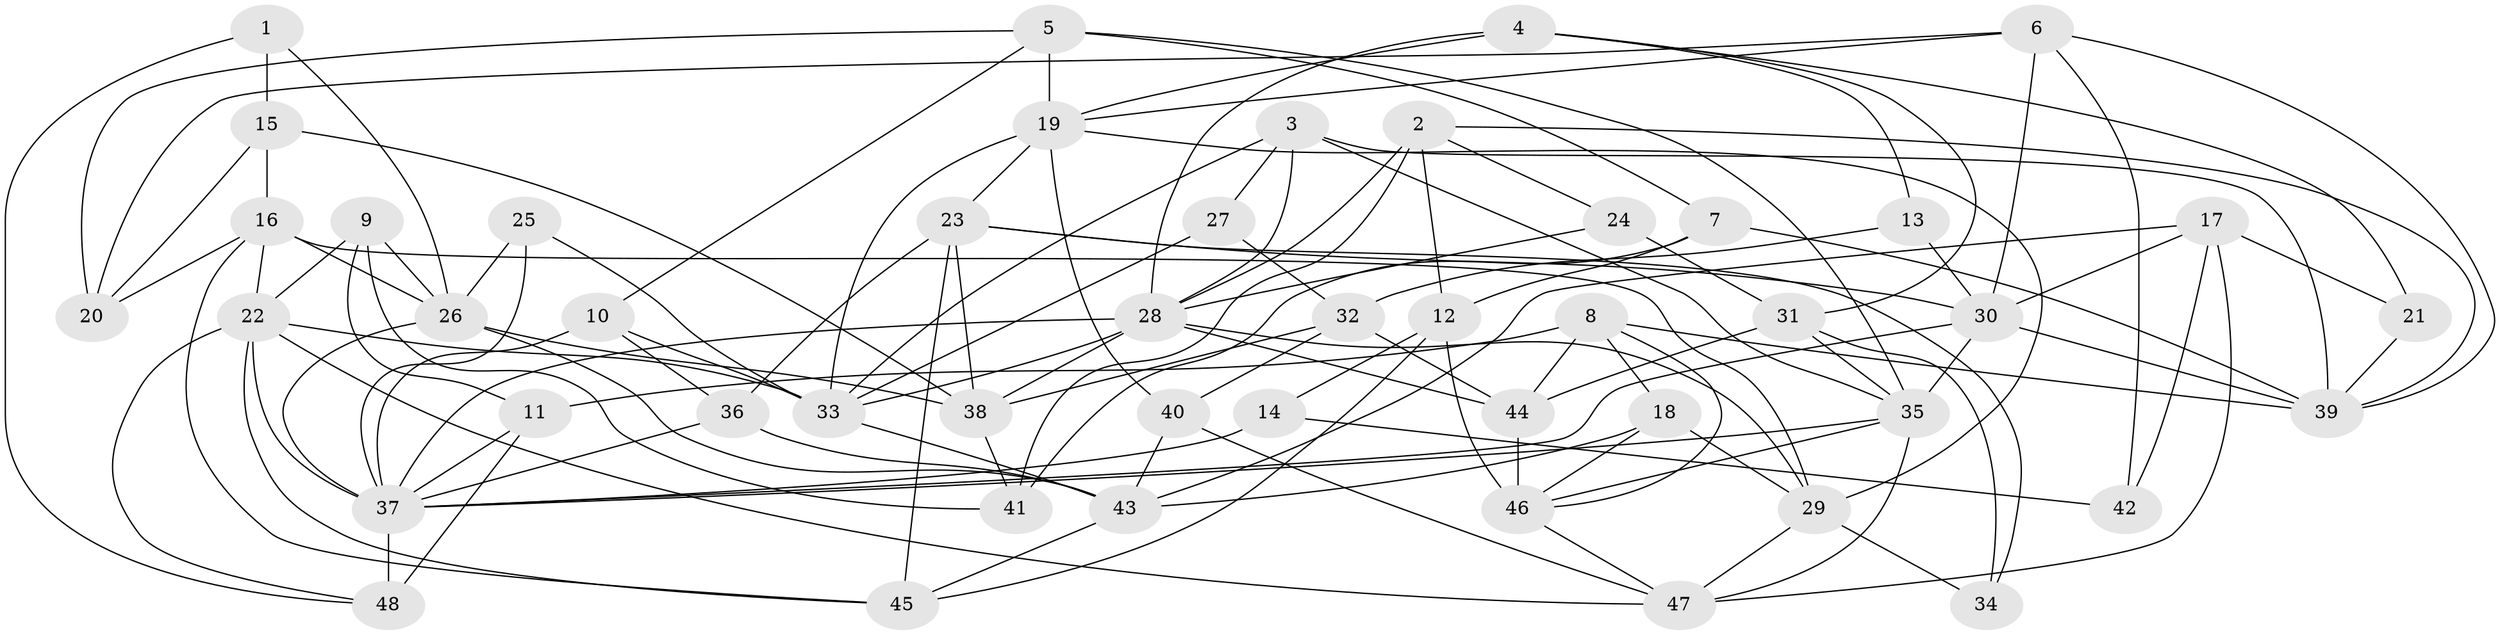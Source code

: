 // original degree distribution, {2: 0.12631578947368421, 3: 0.2736842105263158, 5: 0.2, 4: 0.2736842105263158, 6: 0.08421052631578947, 8: 0.031578947368421054, 7: 0.010526315789473684}
// Generated by graph-tools (version 1.1) at 2025/02/03/09/25 03:02:11]
// undirected, 48 vertices, 122 edges
graph export_dot {
graph [start="1"]
  node [color=gray90,style=filled];
  1;
  2;
  3;
  4;
  5;
  6;
  7;
  8;
  9;
  10;
  11;
  12;
  13;
  14;
  15;
  16;
  17;
  18;
  19;
  20;
  21;
  22;
  23;
  24;
  25;
  26;
  27;
  28;
  29;
  30;
  31;
  32;
  33;
  34;
  35;
  36;
  37;
  38;
  39;
  40;
  41;
  42;
  43;
  44;
  45;
  46;
  47;
  48;
  1 -- 15 [weight=1.0];
  1 -- 26 [weight=1.0];
  1 -- 48 [weight=1.0];
  2 -- 12 [weight=1.0];
  2 -- 24 [weight=1.0];
  2 -- 28 [weight=2.0];
  2 -- 39 [weight=1.0];
  2 -- 41 [weight=1.0];
  3 -- 27 [weight=1.0];
  3 -- 28 [weight=1.0];
  3 -- 33 [weight=1.0];
  3 -- 35 [weight=1.0];
  3 -- 39 [weight=1.0];
  4 -- 13 [weight=1.0];
  4 -- 19 [weight=1.0];
  4 -- 21 [weight=1.0];
  4 -- 28 [weight=2.0];
  4 -- 31 [weight=1.0];
  5 -- 7 [weight=1.0];
  5 -- 10 [weight=1.0];
  5 -- 19 [weight=2.0];
  5 -- 20 [weight=1.0];
  5 -- 35 [weight=2.0];
  6 -- 19 [weight=1.0];
  6 -- 20 [weight=1.0];
  6 -- 30 [weight=1.0];
  6 -- 39 [weight=1.0];
  6 -- 42 [weight=1.0];
  7 -- 12 [weight=1.0];
  7 -- 39 [weight=1.0];
  7 -- 41 [weight=1.0];
  8 -- 11 [weight=1.0];
  8 -- 18 [weight=1.0];
  8 -- 39 [weight=2.0];
  8 -- 44 [weight=1.0];
  8 -- 46 [weight=1.0];
  9 -- 11 [weight=1.0];
  9 -- 22 [weight=1.0];
  9 -- 26 [weight=1.0];
  9 -- 41 [weight=1.0];
  10 -- 33 [weight=1.0];
  10 -- 36 [weight=1.0];
  10 -- 37 [weight=1.0];
  11 -- 37 [weight=1.0];
  11 -- 48 [weight=1.0];
  12 -- 14 [weight=1.0];
  12 -- 45 [weight=1.0];
  12 -- 46 [weight=3.0];
  13 -- 30 [weight=1.0];
  13 -- 32 [weight=1.0];
  14 -- 37 [weight=1.0];
  14 -- 42 [weight=2.0];
  15 -- 16 [weight=1.0];
  15 -- 20 [weight=1.0];
  15 -- 38 [weight=1.0];
  16 -- 20 [weight=1.0];
  16 -- 22 [weight=1.0];
  16 -- 26 [weight=1.0];
  16 -- 29 [weight=1.0];
  16 -- 45 [weight=1.0];
  17 -- 21 [weight=1.0];
  17 -- 30 [weight=1.0];
  17 -- 42 [weight=1.0];
  17 -- 43 [weight=1.0];
  17 -- 47 [weight=1.0];
  18 -- 29 [weight=1.0];
  18 -- 43 [weight=1.0];
  18 -- 46 [weight=1.0];
  19 -- 23 [weight=1.0];
  19 -- 29 [weight=1.0];
  19 -- 33 [weight=1.0];
  19 -- 40 [weight=2.0];
  21 -- 39 [weight=1.0];
  22 -- 33 [weight=1.0];
  22 -- 37 [weight=1.0];
  22 -- 45 [weight=1.0];
  22 -- 47 [weight=1.0];
  22 -- 48 [weight=1.0];
  23 -- 30 [weight=1.0];
  23 -- 34 [weight=1.0];
  23 -- 36 [weight=1.0];
  23 -- 38 [weight=1.0];
  23 -- 45 [weight=1.0];
  24 -- 28 [weight=1.0];
  24 -- 31 [weight=1.0];
  25 -- 26 [weight=2.0];
  25 -- 33 [weight=1.0];
  25 -- 37 [weight=1.0];
  26 -- 37 [weight=1.0];
  26 -- 38 [weight=2.0];
  26 -- 43 [weight=1.0];
  27 -- 32 [weight=1.0];
  27 -- 33 [weight=1.0];
  28 -- 29 [weight=1.0];
  28 -- 33 [weight=1.0];
  28 -- 37 [weight=2.0];
  28 -- 38 [weight=1.0];
  28 -- 44 [weight=1.0];
  29 -- 34 [weight=1.0];
  29 -- 47 [weight=1.0];
  30 -- 35 [weight=1.0];
  30 -- 37 [weight=1.0];
  30 -- 39 [weight=1.0];
  31 -- 34 [weight=1.0];
  31 -- 35 [weight=1.0];
  31 -- 44 [weight=1.0];
  32 -- 38 [weight=1.0];
  32 -- 40 [weight=1.0];
  32 -- 44 [weight=1.0];
  33 -- 43 [weight=1.0];
  35 -- 37 [weight=1.0];
  35 -- 46 [weight=1.0];
  35 -- 47 [weight=1.0];
  36 -- 37 [weight=1.0];
  36 -- 43 [weight=1.0];
  37 -- 48 [weight=2.0];
  38 -- 41 [weight=1.0];
  40 -- 43 [weight=2.0];
  40 -- 47 [weight=1.0];
  43 -- 45 [weight=1.0];
  44 -- 46 [weight=3.0];
  46 -- 47 [weight=1.0];
}
